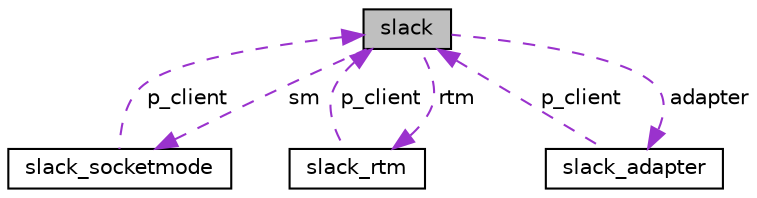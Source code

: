 digraph "slack"
{
 // LATEX_PDF_SIZE
  edge [fontname="Helvetica",fontsize="10",labelfontname="Helvetica",labelfontsize="10"];
  node [fontname="Helvetica",fontsize="10",shape=record];
  Node1 [label="slack",height=0.2,width=0.4,color="black", fillcolor="grey75", style="filled", fontcolor="black",tooltip=" "];
  Node2 -> Node1 [dir="back",color="darkorchid3",fontsize="10",style="dashed",label=" sm" ,fontname="Helvetica"];
  Node2 [label="slack_socketmode",height=0.2,width=0.4,color="black", fillcolor="white", style="filled",URL="$structslack__socketmode.html",tooltip=" "];
  Node1 -> Node2 [dir="back",color="darkorchid3",fontsize="10",style="dashed",label=" p_client" ,fontname="Helvetica"];
  Node3 -> Node1 [dir="back",color="darkorchid3",fontsize="10",style="dashed",label=" rtm" ,fontname="Helvetica"];
  Node3 [label="slack_rtm",height=0.2,width=0.4,color="black", fillcolor="white", style="filled",URL="$structslack__rtm.html",tooltip=" "];
  Node1 -> Node3 [dir="back",color="darkorchid3",fontsize="10",style="dashed",label=" p_client" ,fontname="Helvetica"];
  Node4 -> Node1 [dir="back",color="darkorchid3",fontsize="10",style="dashed",label=" adapter" ,fontname="Helvetica"];
  Node4 [label="slack_adapter",height=0.2,width=0.4,color="black", fillcolor="white", style="filled",URL="$structslack__adapter.html",tooltip=" "];
  Node1 -> Node4 [dir="back",color="darkorchid3",fontsize="10",style="dashed",label=" p_client" ,fontname="Helvetica"];
}
